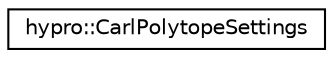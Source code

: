 digraph "Graphical Class Hierarchy"
{
  edge [fontname="Helvetica",fontsize="10",labelfontname="Helvetica",labelfontsize="10"];
  node [fontname="Helvetica",fontsize="10",shape=record];
  rankdir="LR";
  Node1 [label="hypro::CarlPolytopeSettings",height=0.2,width=0.4,color="black", fillcolor="white", style="filled",URL="$structhypro_1_1CarlPolytopeSettings.html"];
}
